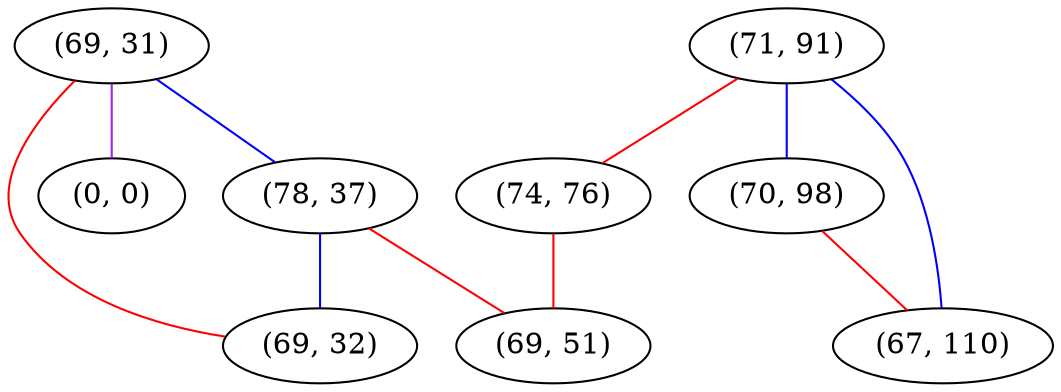 graph "" {
"(69, 31)";
"(78, 37)";
"(71, 91)";
"(74, 76)";
"(0, 0)";
"(69, 51)";
"(70, 98)";
"(69, 32)";
"(67, 110)";
"(69, 31)" -- "(0, 0)"  [color=purple, key=0, weight=4];
"(69, 31)" -- "(78, 37)"  [color=blue, key=0, weight=3];
"(69, 31)" -- "(69, 32)"  [color=red, key=0, weight=1];
"(78, 37)" -- "(69, 32)"  [color=blue, key=0, weight=3];
"(78, 37)" -- "(69, 51)"  [color=red, key=0, weight=1];
"(71, 91)" -- "(70, 98)"  [color=blue, key=0, weight=3];
"(71, 91)" -- "(74, 76)"  [color=red, key=0, weight=1];
"(71, 91)" -- "(67, 110)"  [color=blue, key=0, weight=3];
"(74, 76)" -- "(69, 51)"  [color=red, key=0, weight=1];
"(70, 98)" -- "(67, 110)"  [color=red, key=0, weight=1];
}
